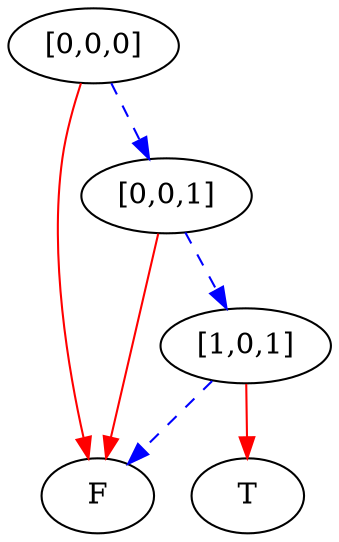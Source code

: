 digraph {
    1 [label=F];
    2 [label=T];
    3 [label="[1,0,1]"];
    4 [label="[0,0,1]"];
    5 [label="[0,0,0]"];
    3 -> 1 [style=dashed
           ,color=blue];
    3 -> 2 [color=red];
    4 -> 3 [style=dashed
           ,color=blue];
    4 -> 1 [color=red];
    5 -> 4 [style=dashed
           ,color=blue];
    5 -> 1 [color=red];
}